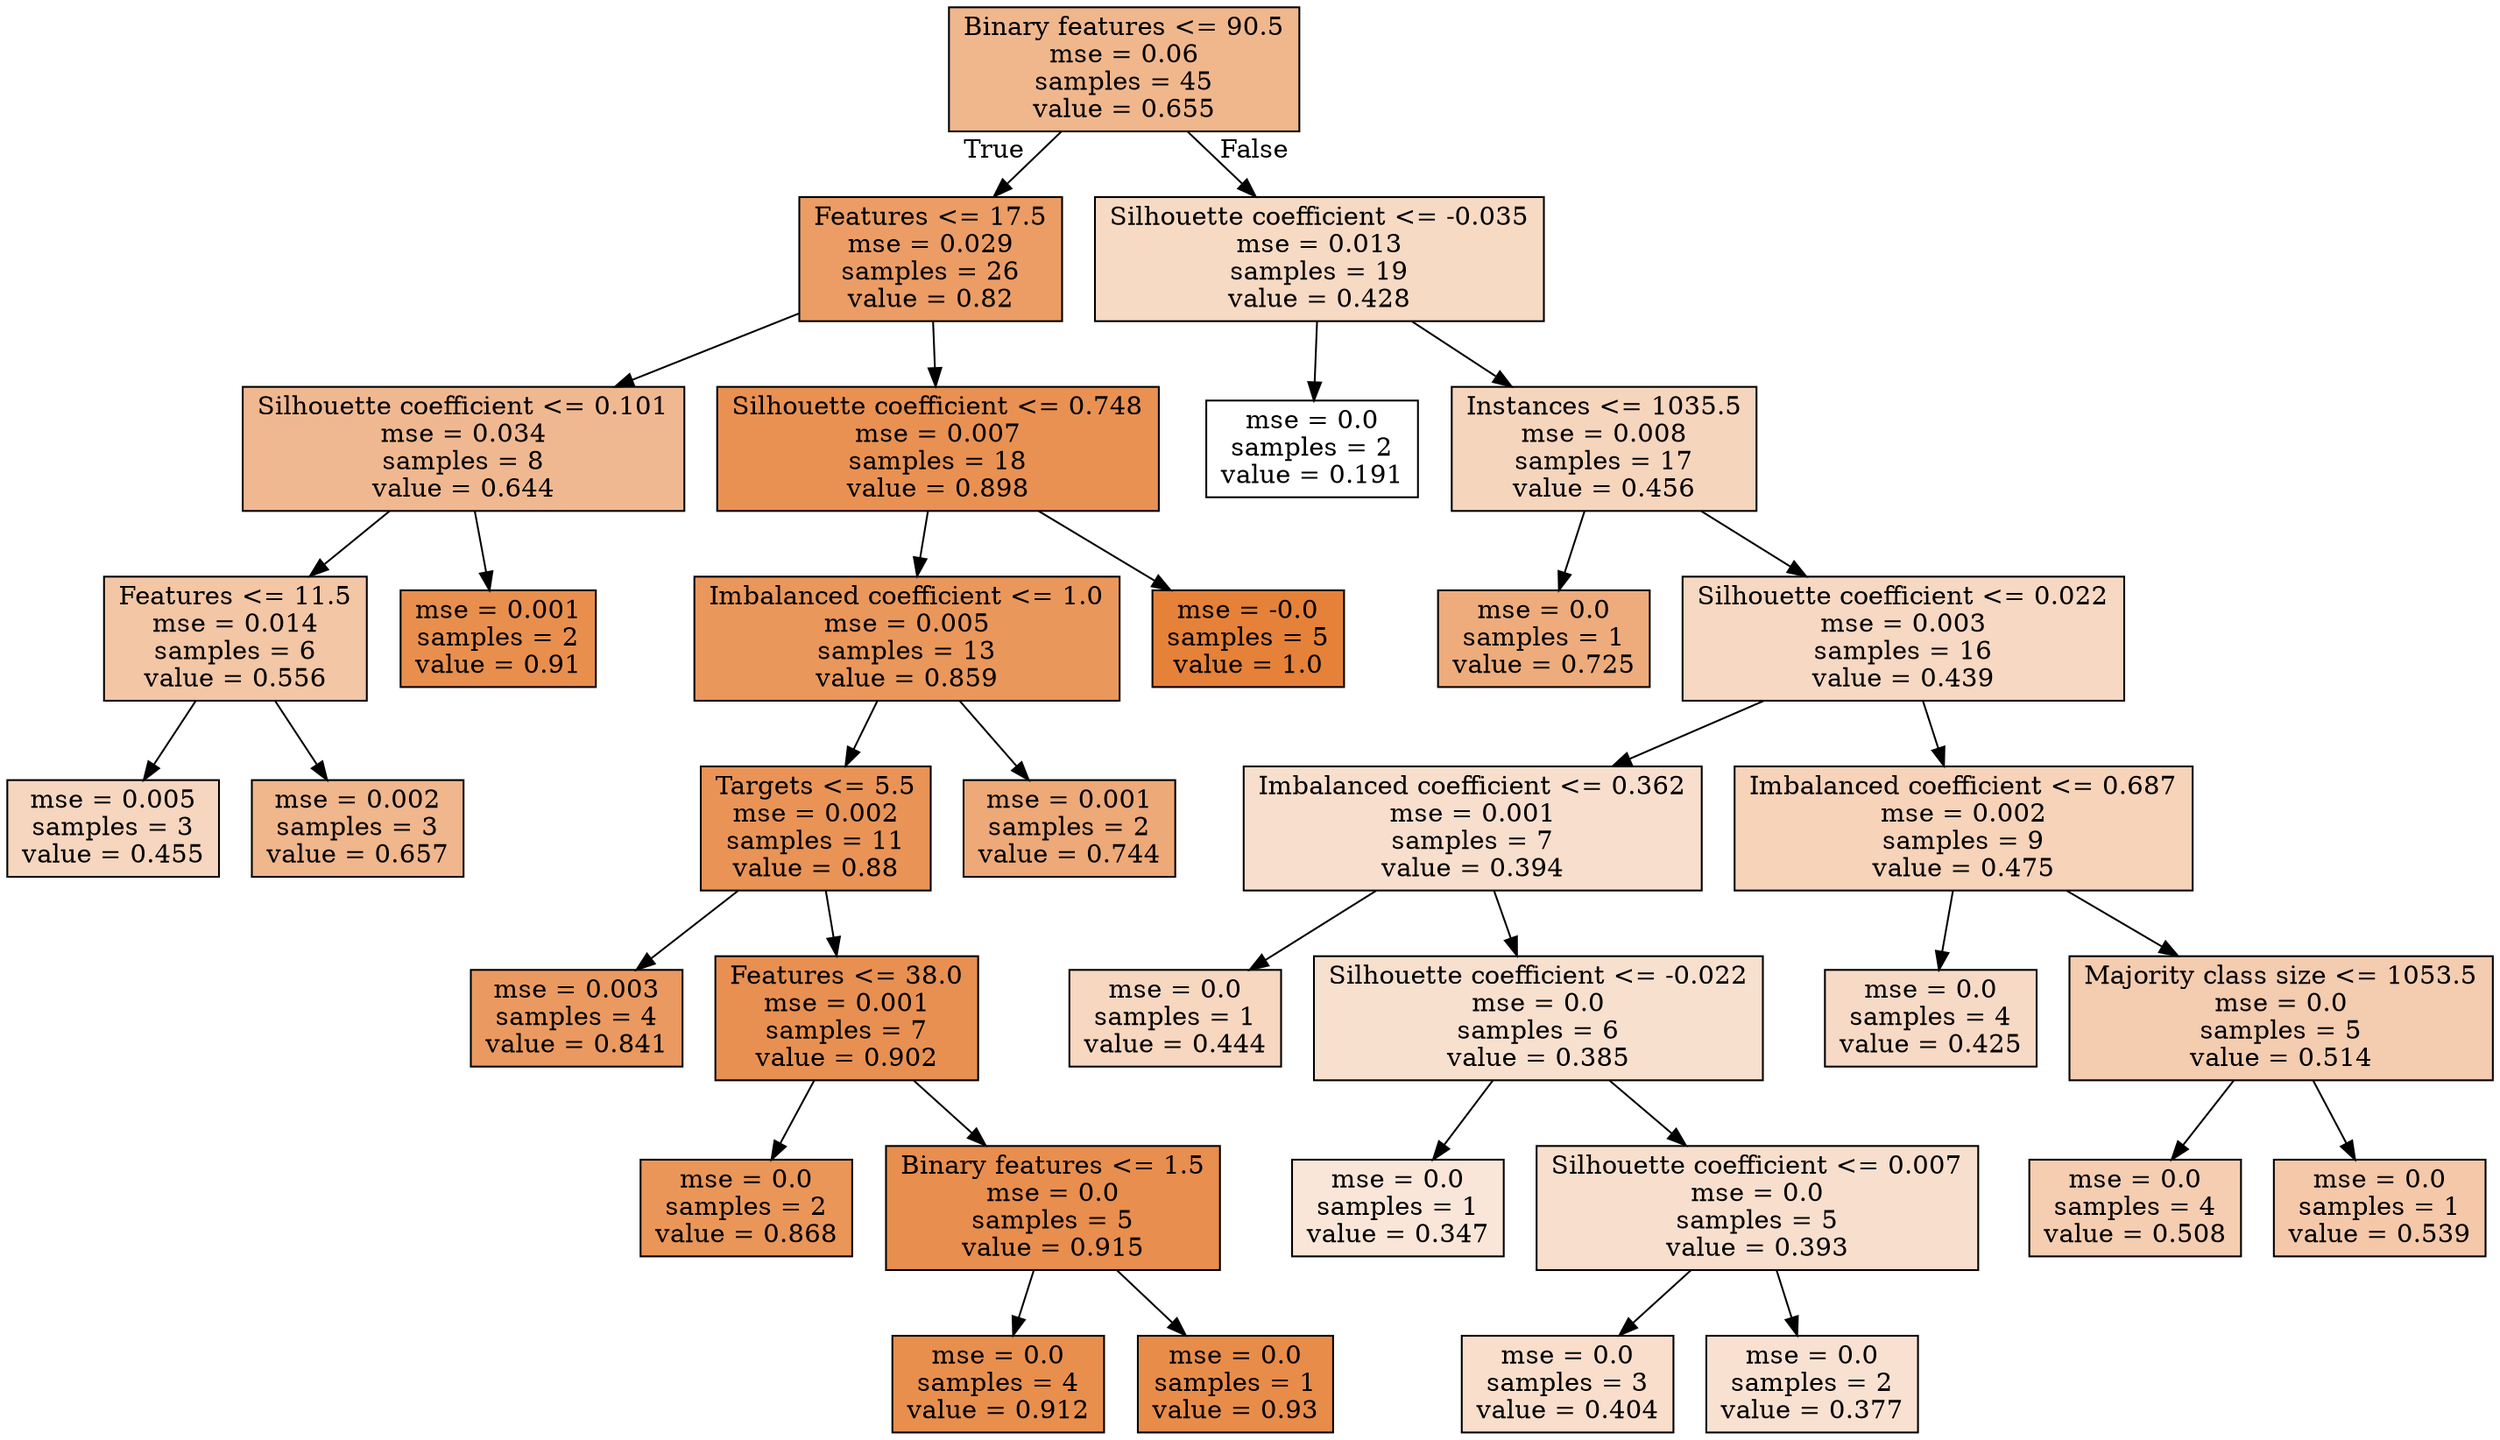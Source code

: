 digraph Tree {
node [shape=box, style="filled", color="black"] ;
0 [label="Binary features <= 90.5\nmse = 0.06\nsamples = 45\nvalue = 0.655", fillcolor="#e5813992"] ;
1 [label="Features <= 17.5\nmse = 0.029\nsamples = 26\nvalue = 0.82", fillcolor="#e58139c6"] ;
0 -> 1 [labeldistance=2.5, labelangle=45, headlabel="True"] ;
2 [label="Silhouette coefficient <= 0.101\nmse = 0.034\nsamples = 8\nvalue = 0.644", fillcolor="#e581398f"] ;
1 -> 2 ;
3 [label="Features <= 11.5\nmse = 0.014\nsamples = 6\nvalue = 0.556", fillcolor="#e5813973"] ;
2 -> 3 ;
4 [label="mse = 0.005\nsamples = 3\nvalue = 0.455", fillcolor="#e5813953"] ;
3 -> 4 ;
5 [label="mse = 0.002\nsamples = 3\nvalue = 0.657", fillcolor="#e5813993"] ;
3 -> 5 ;
6 [label="mse = 0.001\nsamples = 2\nvalue = 0.91", fillcolor="#e58139e3"] ;
2 -> 6 ;
7 [label="Silhouette coefficient <= 0.748\nmse = 0.007\nsamples = 18\nvalue = 0.898", fillcolor="#e58139df"] ;
1 -> 7 ;
8 [label="Imbalanced coefficient <= 1.0\nmse = 0.005\nsamples = 13\nvalue = 0.859", fillcolor="#e58139d3"] ;
7 -> 8 ;
9 [label="Targets <= 5.5\nmse = 0.002\nsamples = 11\nvalue = 0.88", fillcolor="#e58139d9"] ;
8 -> 9 ;
10 [label="mse = 0.003\nsamples = 4\nvalue = 0.841", fillcolor="#e58139cd"] ;
9 -> 10 ;
11 [label="Features <= 38.0\nmse = 0.001\nsamples = 7\nvalue = 0.902", fillcolor="#e58139e0"] ;
9 -> 11 ;
12 [label="mse = 0.0\nsamples = 2\nvalue = 0.868", fillcolor="#e58139d5"] ;
11 -> 12 ;
13 [label="Binary features <= 1.5\nmse = 0.0\nsamples = 5\nvalue = 0.915", fillcolor="#e58139e4"] ;
11 -> 13 ;
14 [label="mse = 0.0\nsamples = 4\nvalue = 0.912", fillcolor="#e58139e3"] ;
13 -> 14 ;
15 [label="mse = 0.0\nsamples = 1\nvalue = 0.93", fillcolor="#e58139e9"] ;
13 -> 15 ;
16 [label="mse = 0.001\nsamples = 2\nvalue = 0.744", fillcolor="#e58139ae"] ;
8 -> 16 ;
17 [label="mse = -0.0\nsamples = 5\nvalue = 1.0", fillcolor="#e58139ff"] ;
7 -> 17 ;
18 [label="Silhouette coefficient <= -0.035\nmse = 0.013\nsamples = 19\nvalue = 0.428", fillcolor="#e581394b"] ;
0 -> 18 [labeldistance=2.5, labelangle=-45, headlabel="False"] ;
19 [label="mse = 0.0\nsamples = 2\nvalue = 0.191", fillcolor="#e5813900"] ;
18 -> 19 ;
20 [label="Instances <= 1035.5\nmse = 0.008\nsamples = 17\nvalue = 0.456", fillcolor="#e5813954"] ;
18 -> 20 ;
21 [label="mse = 0.0\nsamples = 1\nvalue = 0.725", fillcolor="#e58139a8"] ;
20 -> 21 ;
22 [label="Silhouette coefficient <= 0.022\nmse = 0.003\nsamples = 16\nvalue = 0.439", fillcolor="#e581394e"] ;
20 -> 22 ;
23 [label="Imbalanced coefficient <= 0.362\nmse = 0.001\nsamples = 7\nvalue = 0.394", fillcolor="#e5813940"] ;
22 -> 23 ;
24 [label="mse = 0.0\nsamples = 1\nvalue = 0.444", fillcolor="#e5813950"] ;
23 -> 24 ;
25 [label="Silhouette coefficient <= -0.022\nmse = 0.0\nsamples = 6\nvalue = 0.385", fillcolor="#e581393d"] ;
23 -> 25 ;
26 [label="mse = 0.0\nsamples = 1\nvalue = 0.347", fillcolor="#e5813931"] ;
25 -> 26 ;
27 [label="Silhouette coefficient <= 0.007\nmse = 0.0\nsamples = 5\nvalue = 0.393", fillcolor="#e5813940"] ;
25 -> 27 ;
28 [label="mse = 0.0\nsamples = 3\nvalue = 0.404", fillcolor="#e5813943"] ;
27 -> 28 ;
29 [label="mse = 0.0\nsamples = 2\nvalue = 0.377", fillcolor="#e581393b"] ;
27 -> 29 ;
30 [label="Imbalanced coefficient <= 0.687\nmse = 0.002\nsamples = 9\nvalue = 0.475", fillcolor="#e5813959"] ;
22 -> 30 ;
31 [label="mse = 0.0\nsamples = 4\nvalue = 0.425", fillcolor="#e581394a"] ;
30 -> 31 ;
32 [label="Majority class size <= 1053.5\nmse = 0.0\nsamples = 5\nvalue = 0.514", fillcolor="#e5813966"] ;
30 -> 32 ;
33 [label="mse = 0.0\nsamples = 4\nvalue = 0.508", fillcolor="#e5813964"] ;
32 -> 33 ;
34 [label="mse = 0.0\nsamples = 1\nvalue = 0.539", fillcolor="#e581396e"] ;
32 -> 34 ;
}